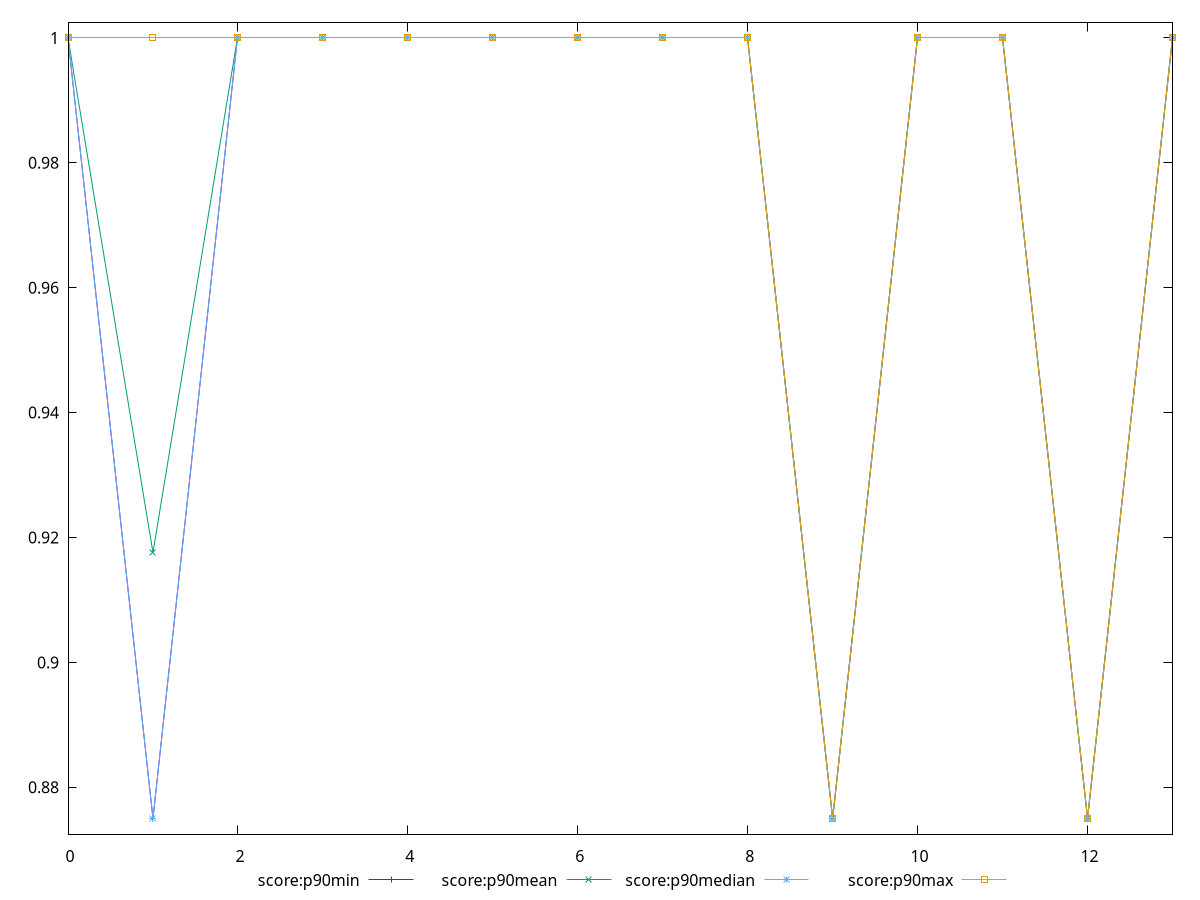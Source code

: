 reset

$scoreP90Min <<EOF
0 1
1 0.875
2 1
3 1
4 1
5 1
6 1
7 1
8 1
9 0.875
10 1
11 1
12 0.875
13 1
EOF

$scoreP90Mean <<EOF
0 1
1 0.9175824175824175
2 1
3 1
4 1
5 1
6 1
7 1
8 1
9 0.875
10 1
11 1
12 0.875
13 1
EOF

$scoreP90Median <<EOF
0 1
1 0.875
2 1
3 1
4 1
5 1
6 1
7 1
8 1
9 0.875
10 1
11 1
12 0.875
13 1
EOF

$scoreP90Max <<EOF
0 1
1 1
2 1
3 1
4 1
5 1
6 1
7 1
8 1
9 0.875
10 1
11 1
12 0.875
13 1
EOF

set key outside below
set xrange [0:13]
set yrange [0.8725:1.0025]
set terminal svg size 640, 520 enhanced background rgb 'white'
set output "report_00007_2020-12-11T15:55:29.892Z/unminified-javascript/progression/score.svg"

plot $scoreP90Min title "score:p90min" with linespoints, \
     $scoreP90Mean title "score:p90mean" with linespoints, \
     $scoreP90Median title "score:p90median" with linespoints, \
     $scoreP90Max title "score:p90max" with linespoints

reset
